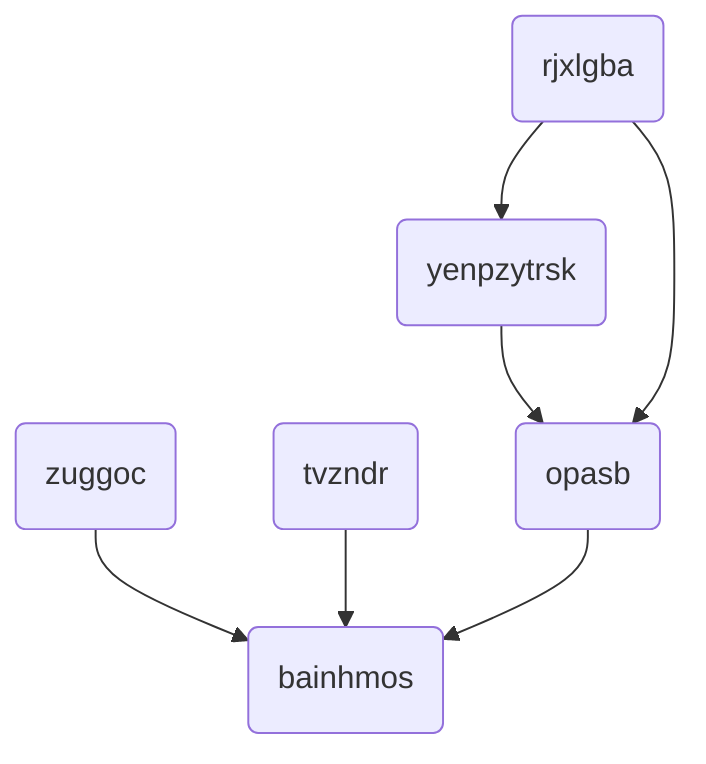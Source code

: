 flowchart TB
	A(zuggoc)-->F(bainhmos)
	B(tvzndr)-->F(bainhmos)
	C(yenpzytrsk)-->E(opasb)
	D(rjxlgba)-->E(opasb)
	D(rjxlgba)-->C(yenpzytrsk)
	E(opasb)-->F(bainhmos)